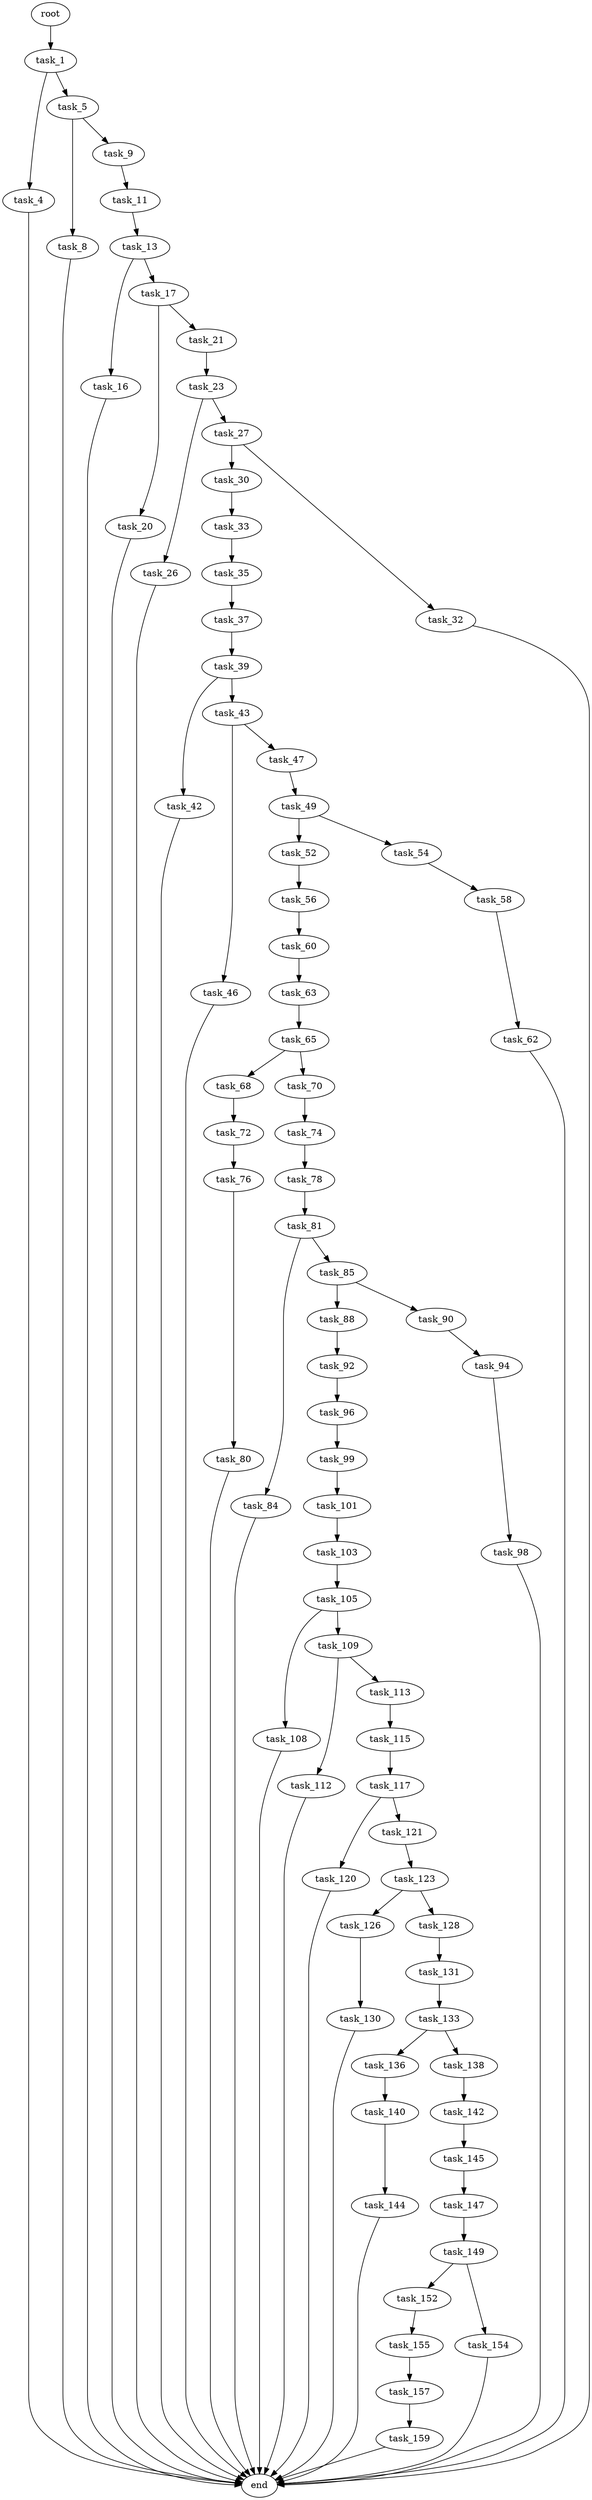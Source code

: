 digraph G {
  root [size="0.000000"];
  task_1 [size="1073741824000.000000"];
  task_4 [size="62254812779.000000"];
  task_5 [size="36263956311.000000"];
  end [size="0.000000"];
  task_8 [size="36711369277.000000"];
  task_9 [size="4968584192.000000"];
  task_11 [size="88860563185.000000"];
  task_13 [size="8588661431.000000"];
  task_16 [size="28991029248.000000"];
  task_17 [size="7068158171.000000"];
  task_20 [size="134217728000.000000"];
  task_21 [size="549755813888.000000"];
  task_23 [size="549755813888.000000"];
  task_26 [size="25599077414.000000"];
  task_27 [size="74002387369.000000"];
  task_30 [size="28991029248.000000"];
  task_32 [size="686888780669.000000"];
  task_33 [size="68719476736.000000"];
  task_35 [size="68719476736.000000"];
  task_37 [size="12741930752.000000"];
  task_39 [size="16387173663.000000"];
  task_42 [size="963999253643.000000"];
  task_43 [size="160028673612.000000"];
  task_46 [size="49183203678.000000"];
  task_47 [size="47838693528.000000"];
  task_49 [size="8589934592.000000"];
  task_52 [size="43843826166.000000"];
  task_54 [size="479127935839.000000"];
  task_56 [size="231928233984.000000"];
  task_58 [size="8589934592.000000"];
  task_60 [size="368293445632.000000"];
  task_62 [size="549755813888.000000"];
  task_63 [size="110797782320.000000"];
  task_65 [size="28555715436.000000"];
  task_68 [size="82082869459.000000"];
  task_70 [size="22548669866.000000"];
  task_72 [size="4235823173.000000"];
  task_74 [size="8589934592.000000"];
  task_76 [size="782757789696.000000"];
  task_78 [size="418002448015.000000"];
  task_80 [size="2907331127.000000"];
  task_81 [size="28991029248.000000"];
  task_84 [size="323138764360.000000"];
  task_85 [size="9873870159.000000"];
  task_88 [size="16663837109.000000"];
  task_90 [size="782757789696.000000"];
  task_92 [size="549755813888.000000"];
  task_94 [size="1059583657139.000000"];
  task_96 [size="782757789696.000000"];
  task_98 [size="358302387656.000000"];
  task_99 [size="72567863280.000000"];
  task_101 [size="549755813888.000000"];
  task_103 [size="23213704577.000000"];
  task_105 [size="23277957922.000000"];
  task_108 [size="25088499442.000000"];
  task_109 [size="782757789696.000000"];
  task_112 [size="624463831082.000000"];
  task_113 [size="231928233984.000000"];
  task_115 [size="1296815378249.000000"];
  task_117 [size="1395919803286.000000"];
  task_120 [size="67979356101.000000"];
  task_121 [size="28991029248.000000"];
  task_123 [size="1402230621.000000"];
  task_126 [size="292277309771.000000"];
  task_128 [size="595842495818.000000"];
  task_130 [size="413099903684.000000"];
  task_131 [size="782757789696.000000"];
  task_133 [size="18773385100.000000"];
  task_136 [size="15524839585.000000"];
  task_138 [size="549755813888.000000"];
  task_140 [size="376398971603.000000"];
  task_142 [size="782757789696.000000"];
  task_144 [size="549755813888.000000"];
  task_145 [size="735655373284.000000"];
  task_147 [size="18717102236.000000"];
  task_149 [size="1271567950459.000000"];
  task_152 [size="68719476736.000000"];
  task_154 [size="782757789696.000000"];
  task_155 [size="99841855627.000000"];
  task_157 [size="549755813888.000000"];
  task_159 [size="455545095122.000000"];

  root -> task_1 [size="1.000000"];
  task_1 -> task_4 [size="838860800.000000"];
  task_1 -> task_5 [size="838860800.000000"];
  task_4 -> end [size="1.000000"];
  task_5 -> task_8 [size="33554432.000000"];
  task_5 -> task_9 [size="33554432.000000"];
  task_8 -> end [size="1.000000"];
  task_9 -> task_11 [size="134217728.000000"];
  task_11 -> task_13 [size="75497472.000000"];
  task_13 -> task_16 [size="209715200.000000"];
  task_13 -> task_17 [size="209715200.000000"];
  task_16 -> end [size="1.000000"];
  task_17 -> task_20 [size="411041792.000000"];
  task_17 -> task_21 [size="411041792.000000"];
  task_20 -> end [size="1.000000"];
  task_21 -> task_23 [size="536870912.000000"];
  task_23 -> task_26 [size="536870912.000000"];
  task_23 -> task_27 [size="536870912.000000"];
  task_26 -> end [size="1.000000"];
  task_27 -> task_30 [size="209715200.000000"];
  task_27 -> task_32 [size="209715200.000000"];
  task_30 -> task_33 [size="75497472.000000"];
  task_32 -> end [size="1.000000"];
  task_33 -> task_35 [size="134217728.000000"];
  task_35 -> task_37 [size="134217728.000000"];
  task_37 -> task_39 [size="679477248.000000"];
  task_39 -> task_42 [size="301989888.000000"];
  task_39 -> task_43 [size="301989888.000000"];
  task_42 -> end [size="1.000000"];
  task_43 -> task_46 [size="134217728.000000"];
  task_43 -> task_47 [size="134217728.000000"];
  task_46 -> end [size="1.000000"];
  task_47 -> task_49 [size="134217728.000000"];
  task_49 -> task_52 [size="33554432.000000"];
  task_49 -> task_54 [size="33554432.000000"];
  task_52 -> task_56 [size="33554432.000000"];
  task_54 -> task_58 [size="301989888.000000"];
  task_56 -> task_60 [size="301989888.000000"];
  task_58 -> task_62 [size="33554432.000000"];
  task_60 -> task_63 [size="411041792.000000"];
  task_62 -> end [size="1.000000"];
  task_63 -> task_65 [size="75497472.000000"];
  task_65 -> task_68 [size="134217728.000000"];
  task_65 -> task_70 [size="134217728.000000"];
  task_68 -> task_72 [size="75497472.000000"];
  task_70 -> task_74 [size="411041792.000000"];
  task_72 -> task_76 [size="134217728.000000"];
  task_74 -> task_78 [size="33554432.000000"];
  task_76 -> task_80 [size="679477248.000000"];
  task_78 -> task_81 [size="411041792.000000"];
  task_80 -> end [size="1.000000"];
  task_81 -> task_84 [size="75497472.000000"];
  task_81 -> task_85 [size="75497472.000000"];
  task_84 -> end [size="1.000000"];
  task_85 -> task_88 [size="209715200.000000"];
  task_85 -> task_90 [size="209715200.000000"];
  task_88 -> task_92 [size="411041792.000000"];
  task_90 -> task_94 [size="679477248.000000"];
  task_92 -> task_96 [size="536870912.000000"];
  task_94 -> task_98 [size="838860800.000000"];
  task_96 -> task_99 [size="679477248.000000"];
  task_98 -> end [size="1.000000"];
  task_99 -> task_101 [size="134217728.000000"];
  task_101 -> task_103 [size="536870912.000000"];
  task_103 -> task_105 [size="33554432.000000"];
  task_105 -> task_108 [size="679477248.000000"];
  task_105 -> task_109 [size="679477248.000000"];
  task_108 -> end [size="1.000000"];
  task_109 -> task_112 [size="679477248.000000"];
  task_109 -> task_113 [size="679477248.000000"];
  task_112 -> end [size="1.000000"];
  task_113 -> task_115 [size="301989888.000000"];
  task_115 -> task_117 [size="838860800.000000"];
  task_117 -> task_120 [size="838860800.000000"];
  task_117 -> task_121 [size="838860800.000000"];
  task_120 -> end [size="1.000000"];
  task_121 -> task_123 [size="75497472.000000"];
  task_123 -> task_126 [size="33554432.000000"];
  task_123 -> task_128 [size="33554432.000000"];
  task_126 -> task_130 [size="411041792.000000"];
  task_128 -> task_131 [size="411041792.000000"];
  task_130 -> end [size="1.000000"];
  task_131 -> task_133 [size="679477248.000000"];
  task_133 -> task_136 [size="838860800.000000"];
  task_133 -> task_138 [size="838860800.000000"];
  task_136 -> task_140 [size="301989888.000000"];
  task_138 -> task_142 [size="536870912.000000"];
  task_140 -> task_144 [size="838860800.000000"];
  task_142 -> task_145 [size="679477248.000000"];
  task_144 -> end [size="1.000000"];
  task_145 -> task_147 [size="536870912.000000"];
  task_147 -> task_149 [size="679477248.000000"];
  task_149 -> task_152 [size="838860800.000000"];
  task_149 -> task_154 [size="838860800.000000"];
  task_152 -> task_155 [size="134217728.000000"];
  task_154 -> end [size="1.000000"];
  task_155 -> task_157 [size="301989888.000000"];
  task_157 -> task_159 [size="536870912.000000"];
  task_159 -> end [size="1.000000"];
}
